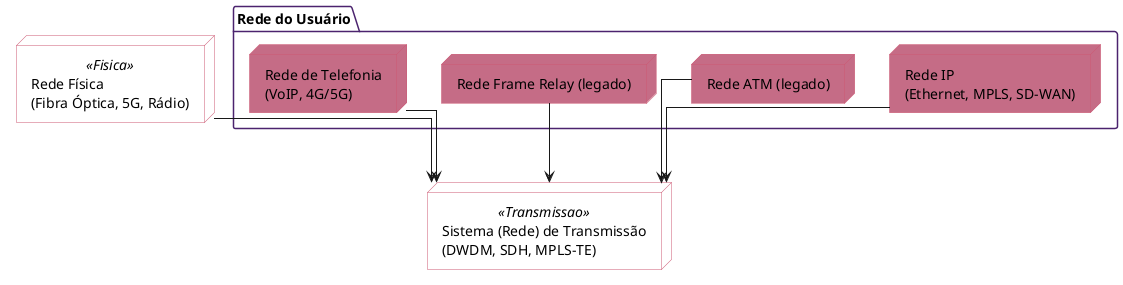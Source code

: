 @startuml
skinparam defaultFontName Arial
skinparam linetype ortho
skinparam shadowing false
skinparam BackgroundColor white

skinparam package {
    BackgroundColor #5D2E8C  // Roxo
    FontColor black
    BorderColor #4B236E
}

skinparam node {
    BackgroundColor #C56C86  // Vinho claro
    FontColor white
    BorderColor #8C4A56
    RoundCorner 15
}

skinparam node {
    BackgroundColor<<Transmissao>> #4C5B96  // Índigo
    FontColor white
    BorderColor #343E68
}

skinparam node {
    BackgroundColor<<Fisica>> #FF6F91  // Rosa
    FontColor black
    BorderColor #CC5873
}

package "Rede do Usuário" {
    node "Rede IP\n(Ethernet, MPLS, SD-WAN)" #C56C86
    node "Rede ATM (legado)" #C56C86
    node "Rede Frame Relay (legado)" #C56C86
    node "Rede de Telefonia\n(VoIP, 4G/5G)" #C56C86
}

node "Sistema (Rede) de Transmissão\n(DWDM, SDH, MPLS-TE)" <<Transmissao>>
node "Rede Física\n(Fibra Óptica, 5G, Rádio)" <<Fisica>>

"Rede IP\n(Ethernet, MPLS, SD-WAN)" --> "Sistema (Rede) de Transmissão\n(DWDM, SDH, MPLS-TE)"
"Rede ATM (legado)" --> "Sistema (Rede) de Transmissão\n(DWDM, SDH, MPLS-TE)"
"Rede Frame Relay (legado)" --> "Sistema (Rede) de Transmissão\n(DWDM, SDH, MPLS-TE)"
"Rede de Telefonia\n(VoIP, 4G/5G)" --> "Sistema (Rede) de Transmissão\n(DWDM, SDH, MPLS-TE)"

"Rede Física\n(Fibra Óptica, 5G, Rádio)" --> "Sistema (Rede) de Transmissão\n(DWDM, SDH, MPLS-TE)"
@enduml
